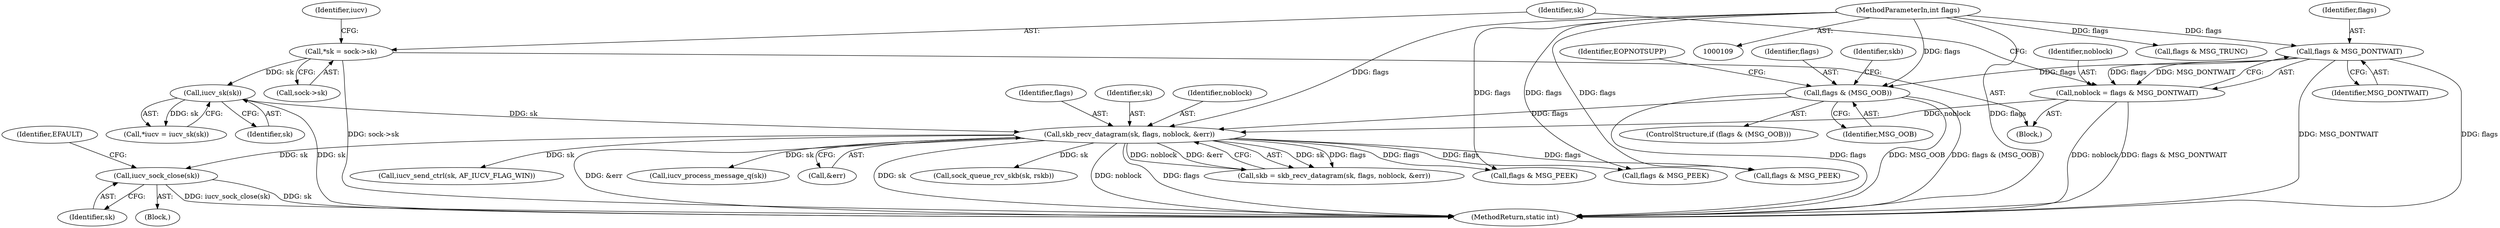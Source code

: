 digraph "0_linux_f3d3342602f8bcbf37d7c46641cb9bca7618eb1c_18@API" {
"1000342" [label="(Call,iucv_sock_close(sk))"];
"1000180" [label="(Call,skb_recv_datagram(sk, flags, noblock, &err))"];
"1000131" [label="(Call,iucv_sk(sk))"];
"1000123" [label="(Call,*sk = sock->sk)"];
"1000172" [label="(Call,flags & (MSG_OOB))"];
"1000119" [label="(Call,flags & MSG_DONTWAIT)"];
"1000114" [label="(MethodParameterIn,int flags)"];
"1000117" [label="(Call,noblock = flags & MSG_DONTWAIT)"];
"1000371" [label="(Call,sock_queue_rcv_skb(sk, rskb))"];
"1000182" [label="(Identifier,flags)"];
"1000117" [label="(Call,noblock = flags & MSG_DONTWAIT)"];
"1000119" [label="(Call,flags & MSG_DONTWAIT)"];
"1000179" [label="(Identifier,skb)"];
"1000342" [label="(Call,iucv_sock_close(sk))"];
"1000346" [label="(Identifier,EFAULT)"];
"1000174" [label="(Identifier,MSG_OOB)"];
"1000120" [label="(Identifier,flags)"];
"1000171" [label="(ControlStructure,if (flags & (MSG_OOB)))"];
"1000277" [label="(Call,flags & MSG_PEEK)"];
"1000239" [label="(Call,flags & MSG_PEEK)"];
"1000178" [label="(Call,skb = skb_recv_datagram(sk, flags, noblock, &err))"];
"1000180" [label="(Call,skb_recv_datagram(sk, flags, noblock, &err))"];
"1000181" [label="(Identifier,sk)"];
"1000125" [label="(Call,sock->sk)"];
"1000177" [label="(Identifier,EOPNOTSUPP)"];
"1000131" [label="(Call,iucv_sk(sk))"];
"1000290" [label="(Call,flags & MSG_PEEK)"];
"1000424" [label="(Call,iucv_send_ctrl(sk, AF_IUCV_FLAG_WIN))"];
"1000173" [label="(Identifier,flags)"];
"1000132" [label="(Identifier,sk)"];
"1000118" [label="(Identifier,noblock)"];
"1000115" [label="(Block,)"];
"1000460" [label="(MethodReturn,static int)"];
"1000121" [label="(Identifier,MSG_DONTWAIT)"];
"1000343" [label="(Identifier,sk)"];
"1000114" [label="(MethodParameterIn,int flags)"];
"1000407" [label="(Call,iucv_process_message_q(sk))"];
"1000123" [label="(Call,*sk = sock->sk)"];
"1000184" [label="(Call,&err)"];
"1000130" [label="(Identifier,iucv)"];
"1000124" [label="(Identifier,sk)"];
"1000129" [label="(Call,*iucv = iucv_sk(sk))"];
"1000183" [label="(Identifier,noblock)"];
"1000452" [label="(Call,flags & MSG_TRUNC)"];
"1000172" [label="(Call,flags & (MSG_OOB))"];
"1000339" [label="(Block,)"];
"1000342" -> "1000339"  [label="AST: "];
"1000342" -> "1000343"  [label="CFG: "];
"1000343" -> "1000342"  [label="AST: "];
"1000346" -> "1000342"  [label="CFG: "];
"1000342" -> "1000460"  [label="DDG: sk"];
"1000342" -> "1000460"  [label="DDG: iucv_sock_close(sk)"];
"1000180" -> "1000342"  [label="DDG: sk"];
"1000180" -> "1000178"  [label="AST: "];
"1000180" -> "1000184"  [label="CFG: "];
"1000181" -> "1000180"  [label="AST: "];
"1000182" -> "1000180"  [label="AST: "];
"1000183" -> "1000180"  [label="AST: "];
"1000184" -> "1000180"  [label="AST: "];
"1000178" -> "1000180"  [label="CFG: "];
"1000180" -> "1000460"  [label="DDG: flags"];
"1000180" -> "1000460"  [label="DDG: &err"];
"1000180" -> "1000460"  [label="DDG: sk"];
"1000180" -> "1000460"  [label="DDG: noblock"];
"1000180" -> "1000178"  [label="DDG: sk"];
"1000180" -> "1000178"  [label="DDG: flags"];
"1000180" -> "1000178"  [label="DDG: noblock"];
"1000180" -> "1000178"  [label="DDG: &err"];
"1000131" -> "1000180"  [label="DDG: sk"];
"1000172" -> "1000180"  [label="DDG: flags"];
"1000114" -> "1000180"  [label="DDG: flags"];
"1000117" -> "1000180"  [label="DDG: noblock"];
"1000180" -> "1000239"  [label="DDG: flags"];
"1000180" -> "1000277"  [label="DDG: flags"];
"1000180" -> "1000290"  [label="DDG: flags"];
"1000180" -> "1000371"  [label="DDG: sk"];
"1000180" -> "1000407"  [label="DDG: sk"];
"1000180" -> "1000424"  [label="DDG: sk"];
"1000131" -> "1000129"  [label="AST: "];
"1000131" -> "1000132"  [label="CFG: "];
"1000132" -> "1000131"  [label="AST: "];
"1000129" -> "1000131"  [label="CFG: "];
"1000131" -> "1000460"  [label="DDG: sk"];
"1000131" -> "1000129"  [label="DDG: sk"];
"1000123" -> "1000131"  [label="DDG: sk"];
"1000123" -> "1000115"  [label="AST: "];
"1000123" -> "1000125"  [label="CFG: "];
"1000124" -> "1000123"  [label="AST: "];
"1000125" -> "1000123"  [label="AST: "];
"1000130" -> "1000123"  [label="CFG: "];
"1000123" -> "1000460"  [label="DDG: sock->sk"];
"1000172" -> "1000171"  [label="AST: "];
"1000172" -> "1000174"  [label="CFG: "];
"1000173" -> "1000172"  [label="AST: "];
"1000174" -> "1000172"  [label="AST: "];
"1000177" -> "1000172"  [label="CFG: "];
"1000179" -> "1000172"  [label="CFG: "];
"1000172" -> "1000460"  [label="DDG: flags & (MSG_OOB)"];
"1000172" -> "1000460"  [label="DDG: flags"];
"1000172" -> "1000460"  [label="DDG: MSG_OOB"];
"1000119" -> "1000172"  [label="DDG: flags"];
"1000114" -> "1000172"  [label="DDG: flags"];
"1000119" -> "1000117"  [label="AST: "];
"1000119" -> "1000121"  [label="CFG: "];
"1000120" -> "1000119"  [label="AST: "];
"1000121" -> "1000119"  [label="AST: "];
"1000117" -> "1000119"  [label="CFG: "];
"1000119" -> "1000460"  [label="DDG: MSG_DONTWAIT"];
"1000119" -> "1000460"  [label="DDG: flags"];
"1000119" -> "1000117"  [label="DDG: flags"];
"1000119" -> "1000117"  [label="DDG: MSG_DONTWAIT"];
"1000114" -> "1000119"  [label="DDG: flags"];
"1000114" -> "1000109"  [label="AST: "];
"1000114" -> "1000460"  [label="DDG: flags"];
"1000114" -> "1000239"  [label="DDG: flags"];
"1000114" -> "1000277"  [label="DDG: flags"];
"1000114" -> "1000290"  [label="DDG: flags"];
"1000114" -> "1000452"  [label="DDG: flags"];
"1000117" -> "1000115"  [label="AST: "];
"1000118" -> "1000117"  [label="AST: "];
"1000124" -> "1000117"  [label="CFG: "];
"1000117" -> "1000460"  [label="DDG: noblock"];
"1000117" -> "1000460"  [label="DDG: flags & MSG_DONTWAIT"];
}
